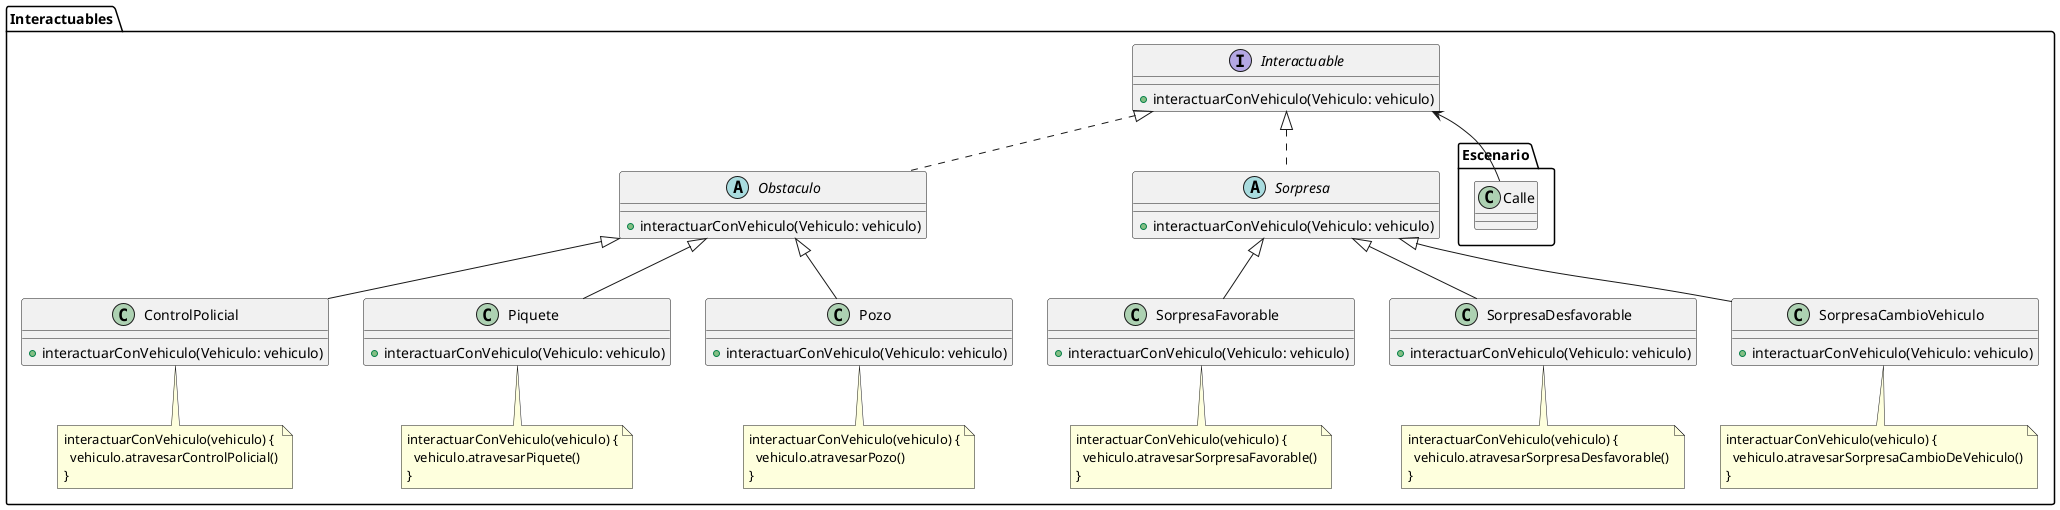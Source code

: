 @startuml
'https://plantuml.com/class-diagram

namespace Interactuables {
    interface Interactuable {
        +interactuarConVehiculo(Vehiculo: vehiculo)
    }
    Interactuable <-- Escenario.Calle
    abstract Obstaculo {
        +interactuarConVehiculo(Vehiculo: vehiculo)
    }
    abstract Obstaculo implements Interactuable

    class ControlPolicial {
        +interactuarConVehiculo(Vehiculo: vehiculo)
    }
    class ControlPolicial extends Obstaculo
    note bottom of ControlPolicial: interactuarConVehiculo(vehiculo) {\n  vehiculo.atravesarControlPolicial()\n}

    class Piquete {
        +interactuarConVehiculo(Vehiculo: vehiculo)
    }
    class Piquete extends Obstaculo
    note bottom of Piquete: interactuarConVehiculo(vehiculo) {\n  vehiculo.atravesarPiquete()\n}

    class Pozo {
        +interactuarConVehiculo(Vehiculo: vehiculo)
    }
    class Pozo extends Obstaculo
    note bottom of Pozo: interactuarConVehiculo(vehiculo) {\n  vehiculo.atravesarPozo()\n}

    abstract Sorpresa {
        +interactuarConVehiculo(Vehiculo: vehiculo)
    }
    abstract Sorpresa implements Interactuable

    class SorpresaFavorable {
        +interactuarConVehiculo(Vehiculo: vehiculo)
    }
    class SorpresaFavorable extends Sorpresa
    note bottom of SorpresaFavorable: interactuarConVehiculo(vehiculo) {\n  vehiculo.atravesarSorpresaFavorable()\n}

    class SorpresaDesfavorable {
        +interactuarConVehiculo(Vehiculo: vehiculo)
    }
    class SorpresaDesfavorable extends Sorpresa
    note bottom of SorpresaDesfavorable: interactuarConVehiculo(vehiculo) {\n  vehiculo.atravesarSorpresaDesfavorable()\n}

    class SorpresaCambioVehiculo {
        +interactuarConVehiculo(Vehiculo: vehiculo)
    }
    class SorpresaCambioVehiculo extends Sorpresa
    note bottom of SorpresaCambioVehiculo: interactuarConVehiculo(vehiculo) {\n  vehiculo.atravesarSorpresaCambioDeVehiculo()\n}

}

@enduml